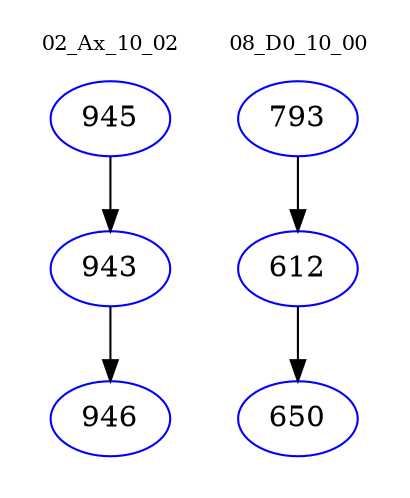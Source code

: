 digraph{
subgraph cluster_0 {
color = white
label = "02_Ax_10_02";
fontsize=10;
T0_945 [label="945", color="blue"]
T0_945 -> T0_943 [color="black"]
T0_943 [label="943", color="blue"]
T0_943 -> T0_946 [color="black"]
T0_946 [label="946", color="blue"]
}
subgraph cluster_1 {
color = white
label = "08_D0_10_00";
fontsize=10;
T1_793 [label="793", color="blue"]
T1_793 -> T1_612 [color="black"]
T1_612 [label="612", color="blue"]
T1_612 -> T1_650 [color="black"]
T1_650 [label="650", color="blue"]
}
}
